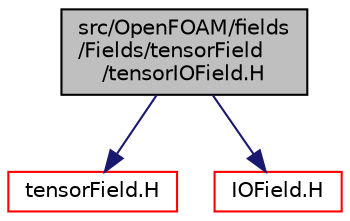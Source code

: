 digraph "src/OpenFOAM/fields/Fields/tensorField/tensorIOField.H"
{
  bgcolor="transparent";
  edge [fontname="Helvetica",fontsize="10",labelfontname="Helvetica",labelfontsize="10"];
  node [fontname="Helvetica",fontsize="10",shape=record];
  Node0 [label="src/OpenFOAM/fields\l/Fields/tensorField\l/tensorIOField.H",height=0.2,width=0.4,color="black", fillcolor="grey75", style="filled", fontcolor="black"];
  Node0 -> Node1 [color="midnightblue",fontsize="10",style="solid",fontname="Helvetica"];
  Node1 [label="tensorField.H",height=0.2,width=0.4,color="red",URL="$a10430.html"];
  Node0 -> Node114 [color="midnightblue",fontsize="10",style="solid",fontname="Helvetica"];
  Node114 [label="IOField.H",height=0.2,width=0.4,color="red",URL="$a09758.html"];
}
